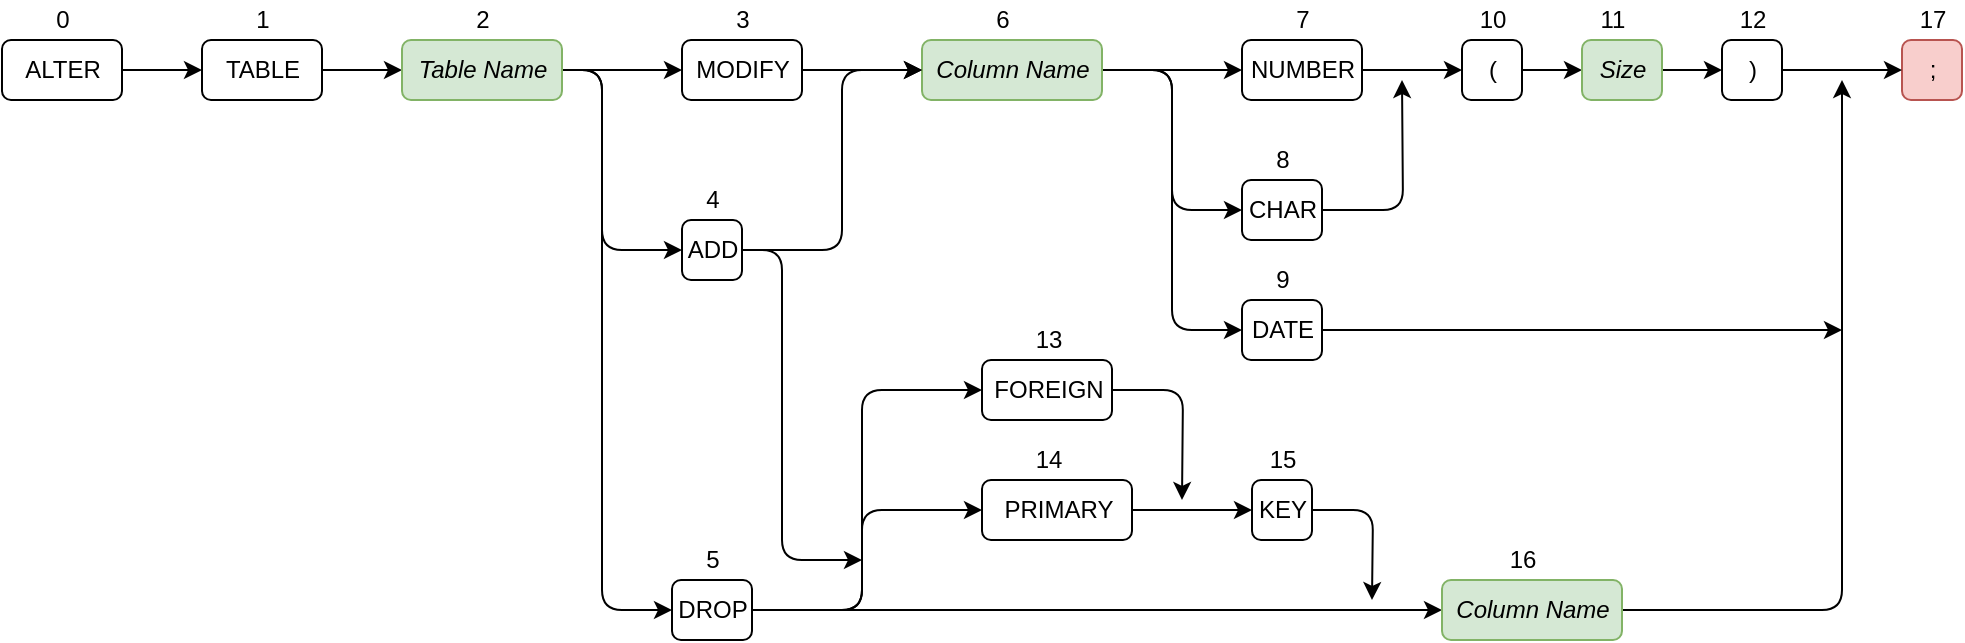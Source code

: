 <mxfile version="13.7.7" type="device"><diagram id="HH97DMklG3GvuwQJtJBX" name="Page-1"><mxGraphModel dx="1422" dy="804" grid="1" gridSize="10" guides="1" tooltips="1" connect="1" arrows="1" fold="1" page="1" pageScale="1" pageWidth="850" pageHeight="1100" math="0" shadow="0"><root><mxCell id="0"/><mxCell id="1" parent="0"/><mxCell id="w54cBLAl5rAkxmdbFsFD-127" style="edgeStyle=orthogonalEdgeStyle;orthogonalLoop=1;jettySize=auto;html=1;exitX=1;exitY=0.5;exitDx=0;exitDy=0;entryX=0;entryY=0.5;entryDx=0;entryDy=0;entryPerimeter=0;" parent="1" source="w54cBLAl5rAkxmdbFsFD-1" target="w54cBLAl5rAkxmdbFsFD-225" edge="1"><mxGeometry relative="1" as="geometry"><mxPoint x="190" y="95" as="targetPoint"/></mxGeometry></mxCell><mxCell id="w54cBLAl5rAkxmdbFsFD-1" value="ALTER" style="html=1;rounded=1;" parent="1" vertex="1"><mxGeometry x="80" y="80" width="60" height="30" as="geometry"/></mxCell><mxCell id="w54cBLAl5rAkxmdbFsFD-2" value="0" style="text;html=1;align=center;verticalAlign=middle;resizable=0;points=[];autosize=1;rounded=1;" parent="1" vertex="1"><mxGeometry x="100" y="60" width="20" height="20" as="geometry"/></mxCell><mxCell id="w54cBLAl5rAkxmdbFsFD-53" value=";" style="html=1;fillColor=#f8cecc;strokeColor=#b85450;rounded=1;" parent="1" vertex="1"><mxGeometry x="1030" y="80" width="30" height="30" as="geometry"/></mxCell><mxCell id="w54cBLAl5rAkxmdbFsFD-54" value="17" style="text;html=1;align=center;verticalAlign=middle;resizable=0;points=[];autosize=1;rounded=1;" parent="1" vertex="1"><mxGeometry x="1030" y="60" width="30" height="20" as="geometry"/></mxCell><mxCell id="w54cBLAl5rAkxmdbFsFD-255" style="edgeStyle=orthogonalEdgeStyle;orthogonalLoop=1;jettySize=auto;html=1;exitX=1;exitY=0.5;exitDx=0;exitDy=0;entryX=0;entryY=0.5;entryDx=0;entryDy=0;" parent="1" source="w54cBLAl5rAkxmdbFsFD-74" target="w54cBLAl5rAkxmdbFsFD-253" edge="1"><mxGeometry relative="1" as="geometry"><Array as="points"><mxPoint x="665" y="95"/><mxPoint x="665" y="165"/></Array></mxGeometry></mxCell><mxCell id="w54cBLAl5rAkxmdbFsFD-256" style="edgeStyle=orthogonalEdgeStyle;orthogonalLoop=1;jettySize=auto;html=1;exitX=1;exitY=0.5;exitDx=0;exitDy=0;entryX=0;entryY=0.5;entryDx=0;entryDy=0;" parent="1" source="w54cBLAl5rAkxmdbFsFD-74" target="w54cBLAl5rAkxmdbFsFD-251" edge="1"><mxGeometry relative="1" as="geometry"/></mxCell><mxCell id="A9S9NODSXlQtOkzaPHsX-4" style="edgeStyle=orthogonalEdgeStyle;rounded=1;orthogonalLoop=1;jettySize=auto;html=1;exitX=1;exitY=0.5;exitDx=0;exitDy=0;entryX=0;entryY=0.5;entryDx=0;entryDy=0;" parent="1" source="w54cBLAl5rAkxmdbFsFD-74" target="A9S9NODSXlQtOkzaPHsX-1" edge="1"><mxGeometry relative="1" as="geometry"/></mxCell><mxCell id="w54cBLAl5rAkxmdbFsFD-74" value="&lt;i&gt;Column Name&lt;/i&gt;" style="html=1;fillColor=#d5e8d4;strokeColor=#82b366;rounded=1;" parent="1" vertex="1"><mxGeometry x="540" y="80" width="90" height="30" as="geometry"/></mxCell><mxCell id="w54cBLAl5rAkxmdbFsFD-75" value="6" style="text;html=1;align=center;verticalAlign=middle;resizable=0;points=[];autosize=1;rounded=1;" parent="1" vertex="1"><mxGeometry x="570" y="60" width="20" height="20" as="geometry"/></mxCell><mxCell id="w54cBLAl5rAkxmdbFsFD-228" style="edgeStyle=orthogonalEdgeStyle;orthogonalLoop=1;jettySize=auto;html=1;exitX=1;exitY=0.5;exitDx=0;exitDy=0;entryX=0;entryY=0.5;entryDx=0;entryDy=0;" parent="1" source="w54cBLAl5rAkxmdbFsFD-225" target="w54cBLAl5rAkxmdbFsFD-226" edge="1"><mxGeometry relative="1" as="geometry"/></mxCell><mxCell id="w54cBLAl5rAkxmdbFsFD-225" value="TABLE" style="html=1;rounded=1;" parent="1" vertex="1"><mxGeometry x="180" y="80" width="60" height="30" as="geometry"/></mxCell><mxCell id="w54cBLAl5rAkxmdbFsFD-235" style="edgeStyle=orthogonalEdgeStyle;orthogonalLoop=1;jettySize=auto;html=1;exitX=1;exitY=0.5;exitDx=0;exitDy=0;entryX=0;entryY=0.5;entryDx=0;entryDy=0;" parent="1" source="w54cBLAl5rAkxmdbFsFD-226" target="w54cBLAl5rAkxmdbFsFD-229" edge="1"><mxGeometry relative="1" as="geometry"><Array as="points"><mxPoint x="380" y="95"/><mxPoint x="380" y="185"/></Array></mxGeometry></mxCell><mxCell id="w54cBLAl5rAkxmdbFsFD-236" style="edgeStyle=orthogonalEdgeStyle;orthogonalLoop=1;jettySize=auto;html=1;exitX=1;exitY=0.5;exitDx=0;exitDy=0;entryX=0;entryY=0.5;entryDx=0;entryDy=0;" parent="1" source="w54cBLAl5rAkxmdbFsFD-226" target="w54cBLAl5rAkxmdbFsFD-231" edge="1"><mxGeometry relative="1" as="geometry"><Array as="points"><mxPoint x="380" y="95"/><mxPoint x="380" y="95"/></Array></mxGeometry></mxCell><mxCell id="w54cBLAl5rAkxmdbFsFD-237" style="edgeStyle=orthogonalEdgeStyle;orthogonalLoop=1;jettySize=auto;html=1;exitX=1;exitY=0.5;exitDx=0;exitDy=0;entryX=0;entryY=0.5;entryDx=0;entryDy=0;" parent="1" source="w54cBLAl5rAkxmdbFsFD-226" target="w54cBLAl5rAkxmdbFsFD-233" edge="1"><mxGeometry relative="1" as="geometry"><Array as="points"><mxPoint x="380" y="95"/><mxPoint x="380" y="365"/></Array></mxGeometry></mxCell><mxCell id="w54cBLAl5rAkxmdbFsFD-226" value="&lt;i&gt;Table Name&lt;/i&gt;" style="html=1;fillColor=#d5e8d4;strokeColor=#82b366;rounded=1;" parent="1" vertex="1"><mxGeometry x="280" y="80" width="80" height="30" as="geometry"/></mxCell><mxCell id="w54cBLAl5rAkxmdbFsFD-227" value="2" style="text;html=1;align=center;verticalAlign=middle;resizable=0;points=[];autosize=1;rounded=1;" parent="1" vertex="1"><mxGeometry x="310" y="60" width="20" height="20" as="geometry"/></mxCell><mxCell id="w54cBLAl5rAkxmdbFsFD-270" style="edgeStyle=orthogonalEdgeStyle;orthogonalLoop=1;jettySize=auto;html=1;exitX=1;exitY=0.5;exitDx=0;exitDy=0;entryX=0;entryY=0.5;entryDx=0;entryDy=0;" parent="1" source="w54cBLAl5rAkxmdbFsFD-229" target="w54cBLAl5rAkxmdbFsFD-74" edge="1"><mxGeometry relative="1" as="geometry"><mxPoint x="510" y="100" as="targetPoint"/><Array as="points"><mxPoint x="500" y="185"/><mxPoint x="500" y="95"/></Array></mxGeometry></mxCell><mxCell id="_3FZ92UZ9xFfVl1wZ4H5-2" style="edgeStyle=orthogonalEdgeStyle;rounded=1;orthogonalLoop=1;jettySize=auto;html=1;exitX=1;exitY=0.5;exitDx=0;exitDy=0;" parent="1" source="w54cBLAl5rAkxmdbFsFD-229" edge="1"><mxGeometry relative="1" as="geometry"><mxPoint x="510" y="340" as="targetPoint"/><Array as="points"><mxPoint x="470" y="185"/><mxPoint x="470" y="340"/></Array></mxGeometry></mxCell><mxCell id="w54cBLAl5rAkxmdbFsFD-229" value="ADD" style="html=1;rounded=1;" parent="1" vertex="1"><mxGeometry x="420" y="170" width="30" height="30" as="geometry"/></mxCell><mxCell id="w54cBLAl5rAkxmdbFsFD-230" value="4" style="text;html=1;align=center;verticalAlign=middle;resizable=0;points=[];autosize=1;rounded=1;" parent="1" vertex="1"><mxGeometry x="425" y="150" width="20" height="20" as="geometry"/></mxCell><mxCell id="w54cBLAl5rAkxmdbFsFD-269" style="edgeStyle=orthogonalEdgeStyle;orthogonalLoop=1;jettySize=auto;html=1;exitX=1;exitY=0.5;exitDx=0;exitDy=0;" parent="1" source="w54cBLAl5rAkxmdbFsFD-231" target="w54cBLAl5rAkxmdbFsFD-74" edge="1"><mxGeometry relative="1" as="geometry"/></mxCell><mxCell id="w54cBLAl5rAkxmdbFsFD-231" value="MODIFY" style="html=1;rounded=1;" parent="1" vertex="1"><mxGeometry x="420" y="80" width="60" height="30" as="geometry"/></mxCell><mxCell id="w54cBLAl5rAkxmdbFsFD-232" value="5" style="text;html=1;align=center;verticalAlign=middle;resizable=0;points=[];autosize=1;rounded=1;" parent="1" vertex="1"><mxGeometry x="425" y="330" width="20" height="20" as="geometry"/></mxCell><mxCell id="w54cBLAl5rAkxmdbFsFD-247" style="edgeStyle=orthogonalEdgeStyle;orthogonalLoop=1;jettySize=auto;html=1;exitX=1;exitY=0.5;exitDx=0;exitDy=0;entryX=0;entryY=0.5;entryDx=0;entryDy=0;" parent="1" source="w54cBLAl5rAkxmdbFsFD-233" target="w54cBLAl5rAkxmdbFsFD-241" edge="1"><mxGeometry relative="1" as="geometry"><Array as="points"><mxPoint x="510" y="365"/><mxPoint x="510" y="315"/></Array></mxGeometry></mxCell><mxCell id="w54cBLAl5rAkxmdbFsFD-275" style="edgeStyle=orthogonalEdgeStyle;orthogonalLoop=1;jettySize=auto;html=1;exitX=1;exitY=0.5;exitDx=0;exitDy=0;entryX=0;entryY=0.5;entryDx=0;entryDy=0;" parent="1" source="w54cBLAl5rAkxmdbFsFD-233" target="w54cBLAl5rAkxmdbFsFD-239" edge="1"><mxGeometry relative="1" as="geometry"><Array as="points"><mxPoint x="510" y="365"/><mxPoint x="510" y="255"/></Array></mxGeometry></mxCell><mxCell id="A9S9NODSXlQtOkzaPHsX-3" style="edgeStyle=orthogonalEdgeStyle;rounded=0;orthogonalLoop=1;jettySize=auto;html=1;exitX=1;exitY=0.5;exitDx=0;exitDy=0;entryX=0;entryY=0.5;entryDx=0;entryDy=0;" parent="1" source="w54cBLAl5rAkxmdbFsFD-233" target="w54cBLAl5rAkxmdbFsFD-272" edge="1"><mxGeometry relative="1" as="geometry"/></mxCell><mxCell id="w54cBLAl5rAkxmdbFsFD-233" value="DROP" style="html=1;rounded=1;" parent="1" vertex="1"><mxGeometry x="415" y="350" width="40" height="30" as="geometry"/></mxCell><mxCell id="w54cBLAl5rAkxmdbFsFD-234" value="3" style="text;html=1;align=center;verticalAlign=middle;resizable=0;points=[];autosize=1;rounded=1;" parent="1" vertex="1"><mxGeometry x="440" y="60" width="20" height="20" as="geometry"/></mxCell><mxCell id="w54cBLAl5rAkxmdbFsFD-267" style="edgeStyle=orthogonalEdgeStyle;orthogonalLoop=1;jettySize=auto;html=1;exitX=1;exitY=0.5;exitDx=0;exitDy=0;" parent="1" source="w54cBLAl5rAkxmdbFsFD-239" edge="1"><mxGeometry relative="1" as="geometry"><mxPoint x="670" y="310" as="targetPoint"/></mxGeometry></mxCell><mxCell id="w54cBLAl5rAkxmdbFsFD-239" value="FOREIGN" style="html=1;rounded=1;" parent="1" vertex="1"><mxGeometry x="570" y="240" width="65" height="30" as="geometry"/></mxCell><mxCell id="w54cBLAl5rAkxmdbFsFD-268" style="edgeStyle=orthogonalEdgeStyle;orthogonalLoop=1;jettySize=auto;html=1;exitX=1;exitY=0.5;exitDx=0;exitDy=0;entryX=0;entryY=0.5;entryDx=0;entryDy=0;" parent="1" source="w54cBLAl5rAkxmdbFsFD-241" target="w54cBLAl5rAkxmdbFsFD-249" edge="1"><mxGeometry relative="1" as="geometry"/></mxCell><mxCell id="w54cBLAl5rAkxmdbFsFD-241" value="PRIMARY" style="html=1;rounded=1;" parent="1" vertex="1"><mxGeometry x="570" y="300" width="75" height="30" as="geometry"/></mxCell><mxCell id="w54cBLAl5rAkxmdbFsFD-242" value="14" style="text;html=1;align=center;verticalAlign=middle;resizable=0;points=[];autosize=1;rounded=1;" parent="1" vertex="1"><mxGeometry x="587.5" y="280" width="30" height="20" as="geometry"/></mxCell><mxCell id="w54cBLAl5rAkxmdbFsFD-249" value="KEY" style="html=1;rounded=1;" parent="1" vertex="1"><mxGeometry x="705" y="300" width="30" height="30" as="geometry"/></mxCell><mxCell id="w54cBLAl5rAkxmdbFsFD-250" value="15" style="text;html=1;align=center;verticalAlign=middle;resizable=0;points=[];autosize=1;rounded=1;" parent="1" vertex="1"><mxGeometry x="705" y="280" width="30" height="20" as="geometry"/></mxCell><mxCell id="w54cBLAl5rAkxmdbFsFD-263" style="edgeStyle=orthogonalEdgeStyle;orthogonalLoop=1;jettySize=auto;html=1;exitX=1;exitY=0.5;exitDx=0;exitDy=0;entryX=0;entryY=0.5;entryDx=0;entryDy=0;" parent="1" source="w54cBLAl5rAkxmdbFsFD-251" target="w54cBLAl5rAkxmdbFsFD-257" edge="1"><mxGeometry relative="1" as="geometry"/></mxCell><mxCell id="w54cBLAl5rAkxmdbFsFD-251" value="NUMBER" style="html=1;rounded=1;" parent="1" vertex="1"><mxGeometry x="700" y="80" width="60" height="30" as="geometry"/></mxCell><mxCell id="w54cBLAl5rAkxmdbFsFD-252" value="7" style="text;html=1;align=center;verticalAlign=middle;resizable=0;points=[];autosize=1;rounded=1;" parent="1" vertex="1"><mxGeometry x="720" y="60" width="20" height="20" as="geometry"/></mxCell><mxCell id="_3FZ92UZ9xFfVl1wZ4H5-1" style="edgeStyle=orthogonalEdgeStyle;rounded=1;orthogonalLoop=1;jettySize=auto;html=1;exitX=1;exitY=0.5;exitDx=0;exitDy=0;" parent="1" source="w54cBLAl5rAkxmdbFsFD-253" edge="1"><mxGeometry relative="1" as="geometry"><mxPoint x="780" y="100" as="targetPoint"/></mxGeometry></mxCell><mxCell id="w54cBLAl5rAkxmdbFsFD-253" value="CHAR" style="html=1;rounded=1;" parent="1" vertex="1"><mxGeometry x="700" y="150" width="40" height="30" as="geometry"/></mxCell><mxCell id="w54cBLAl5rAkxmdbFsFD-254" value="8" style="text;html=1;align=center;verticalAlign=middle;resizable=0;points=[];autosize=1;rounded=1;" parent="1" vertex="1"><mxGeometry x="710" y="130" width="20" height="20" as="geometry"/></mxCell><mxCell id="w54cBLAl5rAkxmdbFsFD-264" style="edgeStyle=orthogonalEdgeStyle;orthogonalLoop=1;jettySize=auto;html=1;exitX=1;exitY=0.5;exitDx=0;exitDy=0;entryX=0;entryY=0.5;entryDx=0;entryDy=0;" parent="1" source="w54cBLAl5rAkxmdbFsFD-257" target="w54cBLAl5rAkxmdbFsFD-261" edge="1"><mxGeometry relative="1" as="geometry"/></mxCell><mxCell id="w54cBLAl5rAkxmdbFsFD-257" value="(" style="html=1;rounded=1;" parent="1" vertex="1"><mxGeometry x="810" y="80" width="30" height="30" as="geometry"/></mxCell><mxCell id="w54cBLAl5rAkxmdbFsFD-258" value="10" style="text;html=1;align=center;verticalAlign=middle;resizable=0;points=[];autosize=1;rounded=1;" parent="1" vertex="1"><mxGeometry x="810" y="60" width="30" height="20" as="geometry"/></mxCell><mxCell id="w54cBLAl5rAkxmdbFsFD-266" style="edgeStyle=orthogonalEdgeStyle;orthogonalLoop=1;jettySize=auto;html=1;exitX=1;exitY=0.5;exitDx=0;exitDy=0;entryX=0;entryY=0.5;entryDx=0;entryDy=0;" parent="1" source="w54cBLAl5rAkxmdbFsFD-259" target="w54cBLAl5rAkxmdbFsFD-53" edge="1"><mxGeometry relative="1" as="geometry"/></mxCell><mxCell id="w54cBLAl5rAkxmdbFsFD-259" value=")" style="html=1;rounded=1;" parent="1" vertex="1"><mxGeometry x="940" y="80" width="30" height="30" as="geometry"/></mxCell><mxCell id="w54cBLAl5rAkxmdbFsFD-260" value="12" style="text;html=1;align=center;verticalAlign=middle;resizable=0;points=[];autosize=1;rounded=1;" parent="1" vertex="1"><mxGeometry x="940" y="60" width="30" height="20" as="geometry"/></mxCell><mxCell id="w54cBLAl5rAkxmdbFsFD-265" style="edgeStyle=orthogonalEdgeStyle;orthogonalLoop=1;jettySize=auto;html=1;exitX=1;exitY=0.5;exitDx=0;exitDy=0;entryX=0;entryY=0.5;entryDx=0;entryDy=0;" parent="1" source="w54cBLAl5rAkxmdbFsFD-261" target="w54cBLAl5rAkxmdbFsFD-259" edge="1"><mxGeometry relative="1" as="geometry"/></mxCell><mxCell id="w54cBLAl5rAkxmdbFsFD-261" value="&lt;i&gt;Size&lt;/i&gt;" style="html=1;fillColor=#d5e8d4;strokeColor=#82b366;rounded=1;" parent="1" vertex="1"><mxGeometry x="870" y="80" width="40" height="30" as="geometry"/></mxCell><mxCell id="w54cBLAl5rAkxmdbFsFD-262" value="11" style="text;html=1;align=center;verticalAlign=middle;resizable=0;points=[];autosize=1;rounded=1;" parent="1" vertex="1"><mxGeometry x="870" y="60" width="30" height="20" as="geometry"/></mxCell><mxCell id="w54cBLAl5rAkxmdbFsFD-277" style="edgeStyle=orthogonalEdgeStyle;orthogonalLoop=1;jettySize=auto;html=1;exitX=1;exitY=0.5;exitDx=0;exitDy=0;" parent="1" source="w54cBLAl5rAkxmdbFsFD-272" edge="1"><mxGeometry relative="1" as="geometry"><Array as="points"><mxPoint x="1000" y="365"/></Array><mxPoint x="1000" y="100" as="targetPoint"/></mxGeometry></mxCell><mxCell id="w54cBLAl5rAkxmdbFsFD-272" value="&lt;i&gt;Column Name&lt;/i&gt;" style="html=1;fillColor=#d5e8d4;strokeColor=#82b366;rounded=1;" parent="1" vertex="1"><mxGeometry x="800" y="350" width="90" height="30" as="geometry"/></mxCell><mxCell id="w54cBLAl5rAkxmdbFsFD-276" value="13" style="text;html=1;align=center;verticalAlign=middle;resizable=0;points=[];autosize=1;rounded=1;" parent="1" vertex="1"><mxGeometry x="587.5" y="220" width="30" height="20" as="geometry"/></mxCell><mxCell id="w54cBLAl5rAkxmdbFsFD-284" style="edgeStyle=orthogonalEdgeStyle;orthogonalLoop=1;jettySize=auto;html=1;exitX=1;exitY=0.5;exitDx=0;exitDy=0;" parent="1" source="w54cBLAl5rAkxmdbFsFD-249" edge="1"><mxGeometry relative="1" as="geometry"><mxPoint x="750" y="415" as="sourcePoint"/><mxPoint x="765" y="360" as="targetPoint"/></mxGeometry></mxCell><mxCell id="w54cBLAl5rAkxmdbFsFD-286" value="1" style="text;html=1;align=center;verticalAlign=middle;resizable=0;points=[];autosize=1;rounded=1;" parent="1" vertex="1"><mxGeometry x="200" y="60" width="20" height="20" as="geometry"/></mxCell><mxCell id="w54cBLAl5rAkxmdbFsFD-287" value="16" style="text;html=1;align=center;verticalAlign=middle;resizable=0;points=[];autosize=1;rounded=1;" parent="1" vertex="1"><mxGeometry x="825" y="330" width="30" height="20" as="geometry"/></mxCell><mxCell id="A9S9NODSXlQtOkzaPHsX-5" style="edgeStyle=orthogonalEdgeStyle;rounded=1;orthogonalLoop=1;jettySize=auto;html=1;exitX=1;exitY=0.5;exitDx=0;exitDy=0;" parent="1" source="A9S9NODSXlQtOkzaPHsX-1" edge="1"><mxGeometry relative="1" as="geometry"><mxPoint x="1000" y="225" as="targetPoint"/></mxGeometry></mxCell><mxCell id="A9S9NODSXlQtOkzaPHsX-1" value="DATE" style="html=1;rounded=1;" parent="1" vertex="1"><mxGeometry x="700" y="210" width="40" height="30" as="geometry"/></mxCell><mxCell id="A9S9NODSXlQtOkzaPHsX-2" value="9" style="text;html=1;align=center;verticalAlign=middle;resizable=0;points=[];autosize=1;rounded=1;" parent="1" vertex="1"><mxGeometry x="710" y="190" width="20" height="20" as="geometry"/></mxCell></root></mxGraphModel></diagram></mxfile>